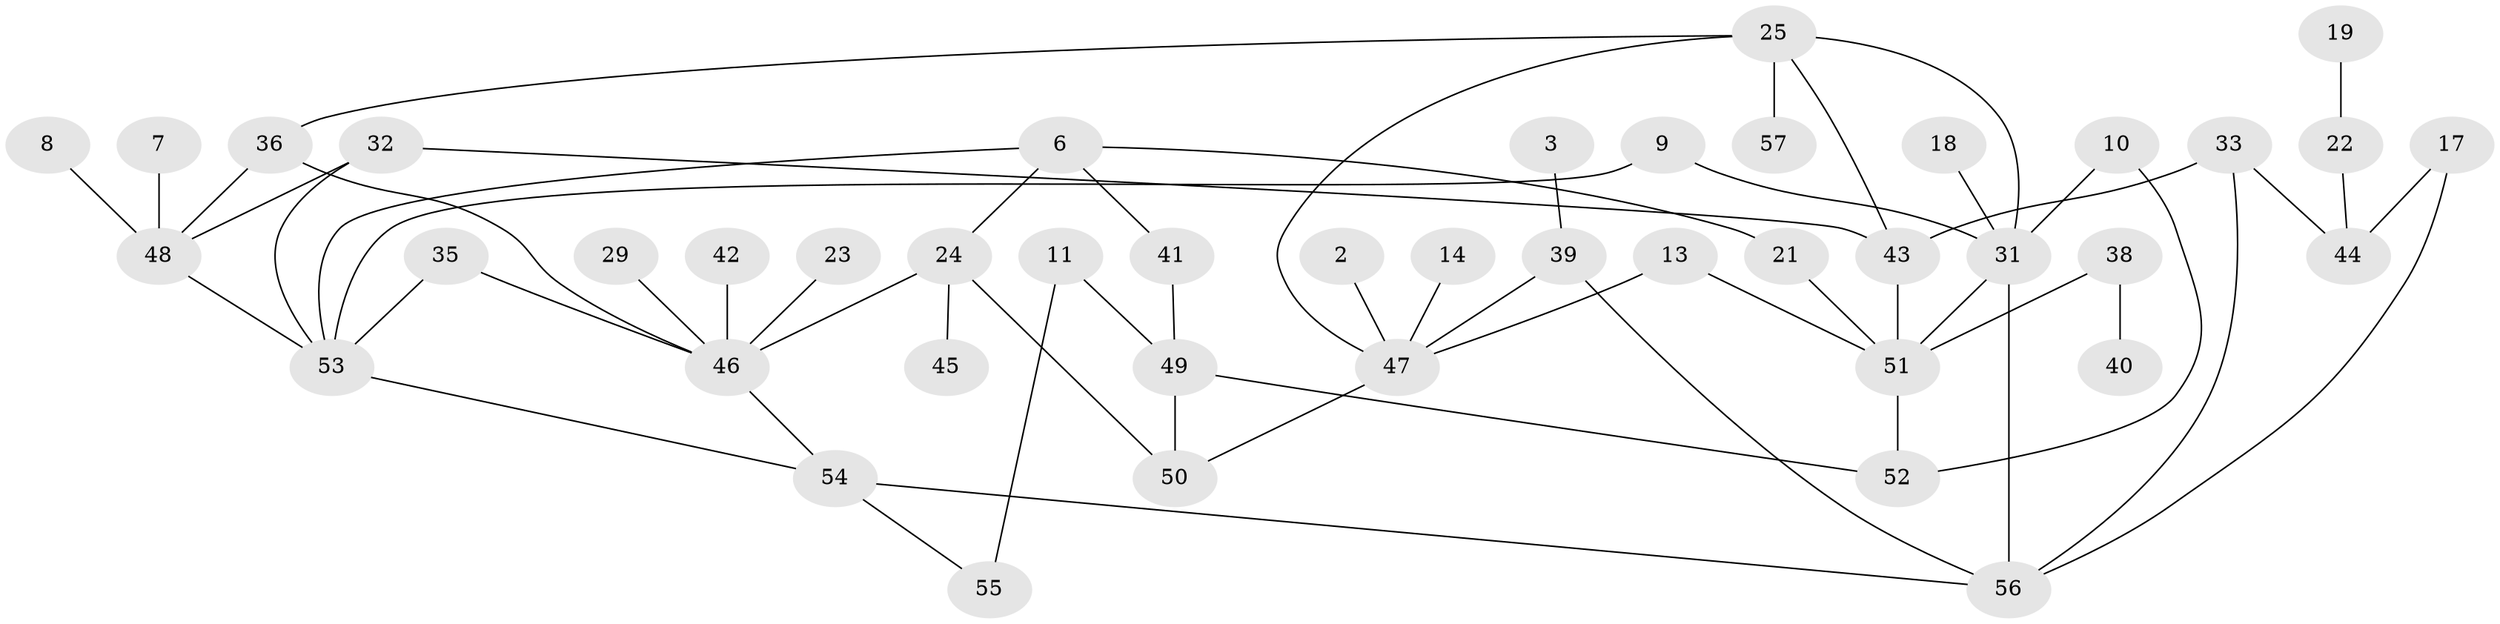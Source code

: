 // original degree distribution, {0: 0.10526315789473684, 1: 0.19298245614035087, 2: 0.32456140350877194, 3: 0.2543859649122807, 4: 0.10526315789473684, 6: 0.008771929824561403, 5: 0.008771929824561403}
// Generated by graph-tools (version 1.1) at 2025/49/03/09/25 03:49:15]
// undirected, 44 vertices, 61 edges
graph export_dot {
graph [start="1"]
  node [color=gray90,style=filled];
  2;
  3;
  6;
  7;
  8;
  9;
  10;
  11;
  13;
  14;
  17;
  18;
  19;
  21;
  22;
  23;
  24;
  25;
  29;
  31;
  32;
  33;
  35;
  36;
  38;
  39;
  40;
  41;
  42;
  43;
  44;
  45;
  46;
  47;
  48;
  49;
  50;
  51;
  52;
  53;
  54;
  55;
  56;
  57;
  2 -- 47 [weight=1.0];
  3 -- 39 [weight=1.0];
  6 -- 21 [weight=1.0];
  6 -- 24 [weight=1.0];
  6 -- 41 [weight=1.0];
  6 -- 53 [weight=1.0];
  7 -- 48 [weight=1.0];
  8 -- 48 [weight=1.0];
  9 -- 31 [weight=1.0];
  9 -- 53 [weight=1.0];
  10 -- 31 [weight=1.0];
  10 -- 52 [weight=1.0];
  11 -- 49 [weight=1.0];
  11 -- 55 [weight=1.0];
  13 -- 47 [weight=1.0];
  13 -- 51 [weight=1.0];
  14 -- 47 [weight=1.0];
  17 -- 44 [weight=1.0];
  17 -- 56 [weight=1.0];
  18 -- 31 [weight=1.0];
  19 -- 22 [weight=1.0];
  21 -- 51 [weight=1.0];
  22 -- 44 [weight=1.0];
  23 -- 46 [weight=1.0];
  24 -- 45 [weight=1.0];
  24 -- 46 [weight=1.0];
  24 -- 50 [weight=1.0];
  25 -- 31 [weight=1.0];
  25 -- 36 [weight=1.0];
  25 -- 43 [weight=1.0];
  25 -- 47 [weight=1.0];
  25 -- 57 [weight=1.0];
  29 -- 46 [weight=1.0];
  31 -- 51 [weight=1.0];
  31 -- 56 [weight=2.0];
  32 -- 43 [weight=1.0];
  32 -- 48 [weight=1.0];
  32 -- 53 [weight=1.0];
  33 -- 43 [weight=1.0];
  33 -- 44 [weight=1.0];
  33 -- 56 [weight=1.0];
  35 -- 46 [weight=1.0];
  35 -- 53 [weight=1.0];
  36 -- 46 [weight=1.0];
  36 -- 48 [weight=2.0];
  38 -- 40 [weight=1.0];
  38 -- 51 [weight=1.0];
  39 -- 47 [weight=1.0];
  39 -- 56 [weight=1.0];
  41 -- 49 [weight=1.0];
  42 -- 46 [weight=1.0];
  43 -- 51 [weight=1.0];
  46 -- 54 [weight=1.0];
  47 -- 50 [weight=1.0];
  48 -- 53 [weight=1.0];
  49 -- 50 [weight=1.0];
  49 -- 52 [weight=1.0];
  51 -- 52 [weight=1.0];
  53 -- 54 [weight=1.0];
  54 -- 55 [weight=1.0];
  54 -- 56 [weight=1.0];
}
